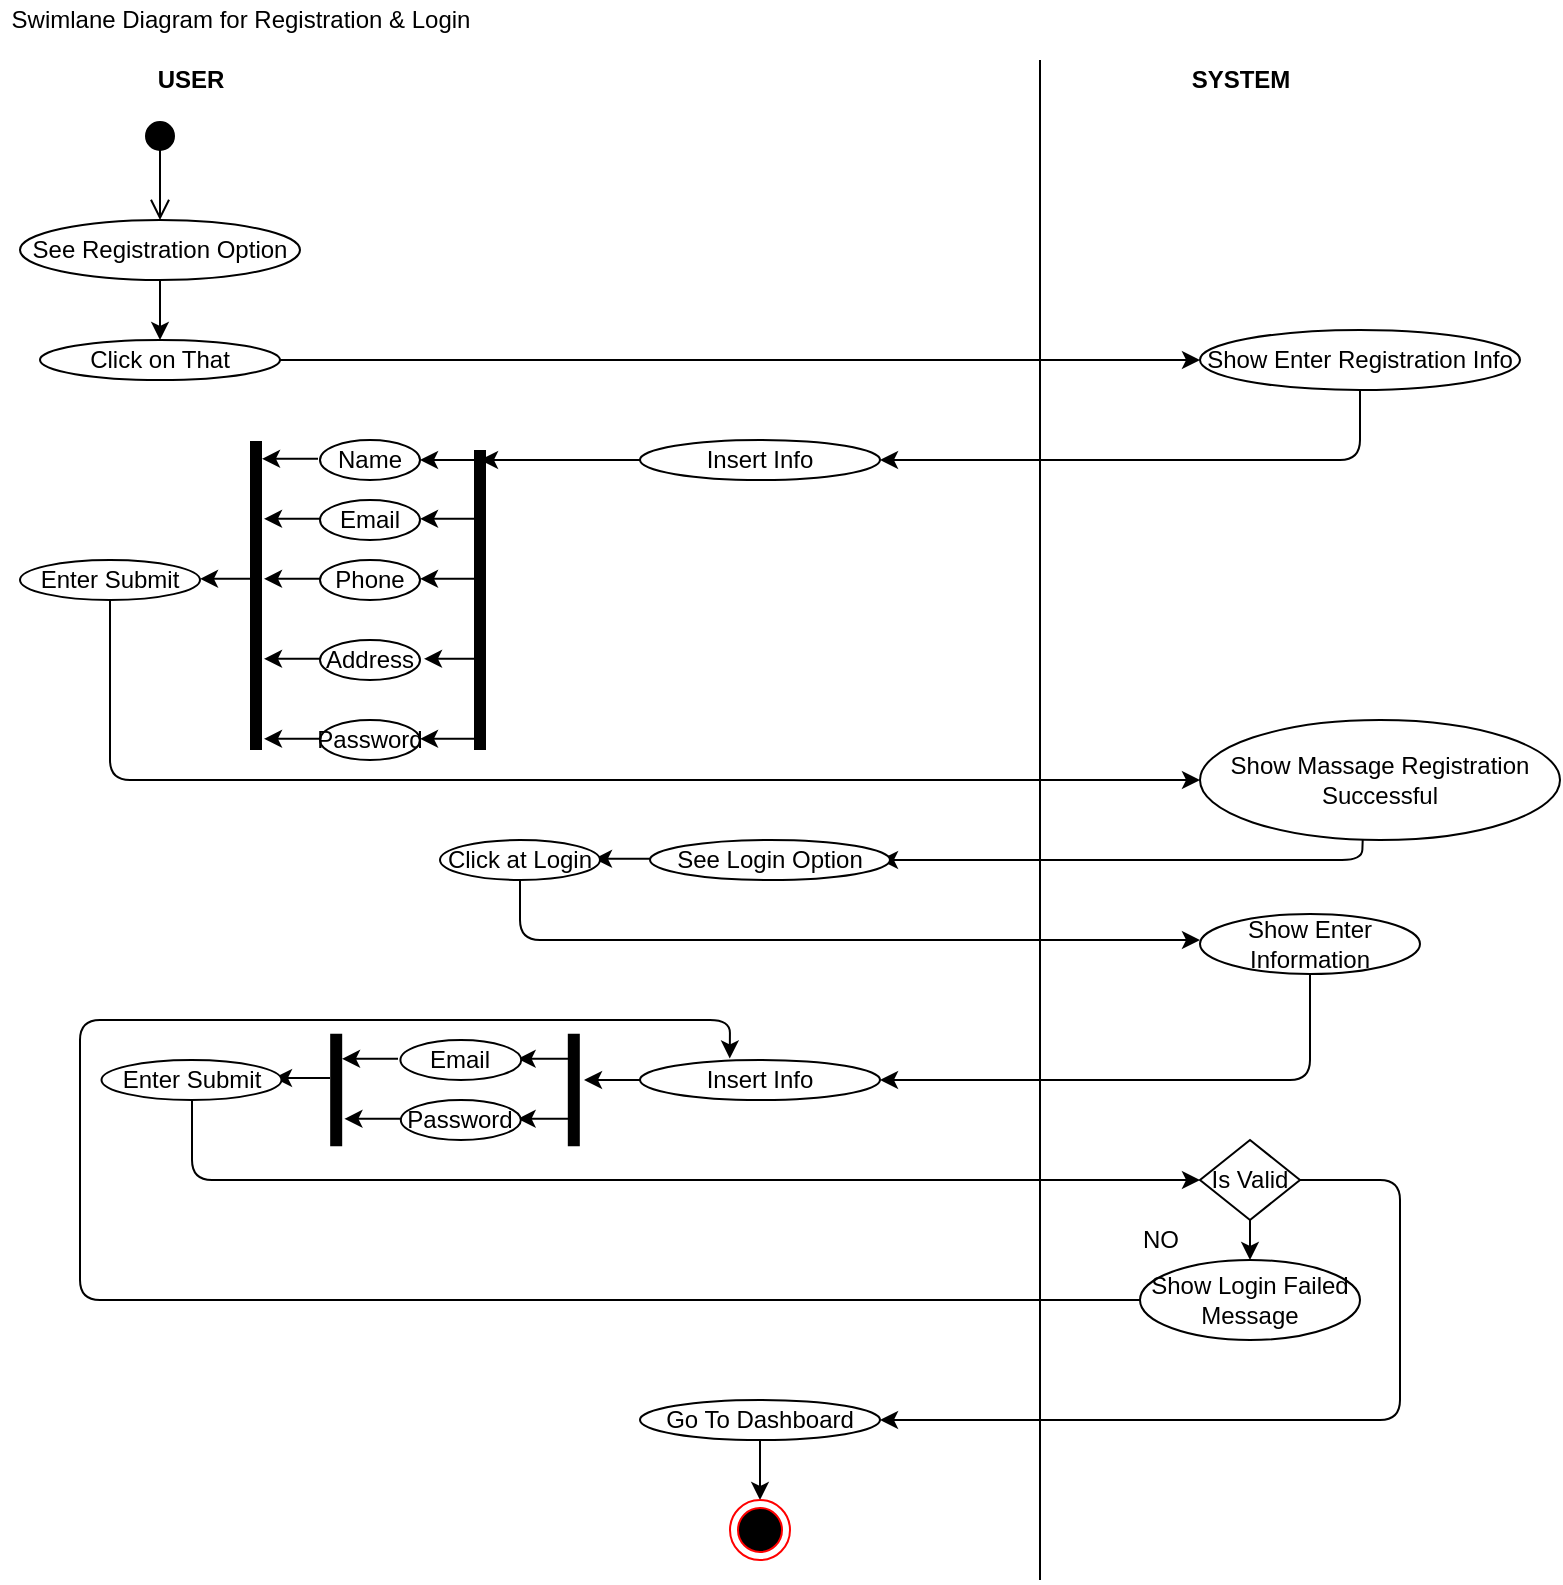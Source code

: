 <mxfile version="14.9.9" type="github">
  <diagram id="aLBhC9BD0_iLDUlXZwY2" name="Page-1">
    <mxGraphModel dx="1240" dy="643" grid="1" gridSize="10" guides="1" tooltips="1" connect="1" arrows="1" fold="1" page="1" pageScale="1" pageWidth="850" pageHeight="1100" math="0" shadow="0">
      <root>
        <mxCell id="0" />
        <mxCell id="1" parent="0" />
        <mxCell id="iGFWbTWFFla8e0KEa0cu-3" value="" style="html=1;verticalAlign=bottom;startArrow=circle;startFill=1;endArrow=open;startSize=6;endSize=8;strokeColor=#000000;" edge="1" parent="1">
          <mxGeometry width="80" relative="1" as="geometry">
            <mxPoint x="120" y="70" as="sourcePoint" />
            <mxPoint x="120" y="120" as="targetPoint" />
          </mxGeometry>
        </mxCell>
        <mxCell id="iGFWbTWFFla8e0KEa0cu-4" value="See Registration Option" style="ellipse;whiteSpace=wrap;html=1;strokeColor=#000000;" vertex="1" parent="1">
          <mxGeometry x="50" y="120" width="140" height="30" as="geometry" />
        </mxCell>
        <mxCell id="iGFWbTWFFla8e0KEa0cu-5" value="Swimlane Diagram for Registration &amp;amp; Login" style="text;html=1;align=center;verticalAlign=middle;resizable=0;points=[];autosize=1;strokeColor=none;" vertex="1" parent="1">
          <mxGeometry x="40" y="10" width="240" height="20" as="geometry" />
        </mxCell>
        <mxCell id="iGFWbTWFFla8e0KEa0cu-6" value="&lt;b&gt;USER&lt;/b&gt;" style="text;html=1;align=center;verticalAlign=middle;resizable=0;points=[];autosize=1;strokeColor=none;" vertex="1" parent="1">
          <mxGeometry x="110" y="40" width="50" height="20" as="geometry" />
        </mxCell>
        <mxCell id="iGFWbTWFFla8e0KEa0cu-7" value="" style="endArrow=classic;html=1;strokeColor=#000000;exitX=0.5;exitY=1;exitDx=0;exitDy=0;" edge="1" parent="1" source="iGFWbTWFFla8e0KEa0cu-4">
          <mxGeometry width="50" height="50" relative="1" as="geometry">
            <mxPoint x="440" y="260" as="sourcePoint" />
            <mxPoint x="120" y="180" as="targetPoint" />
          </mxGeometry>
        </mxCell>
        <mxCell id="iGFWbTWFFla8e0KEa0cu-8" value="Click on That" style="ellipse;whiteSpace=wrap;html=1;strokeColor=#000000;" vertex="1" parent="1">
          <mxGeometry x="60" y="180" width="120" height="20" as="geometry" />
        </mxCell>
        <mxCell id="iGFWbTWFFla8e0KEa0cu-9" value="" style="endArrow=classic;html=1;strokeColor=#000000;" edge="1" parent="1">
          <mxGeometry width="50" height="50" relative="1" as="geometry">
            <mxPoint x="180" y="190" as="sourcePoint" />
            <mxPoint x="640" y="190" as="targetPoint" />
          </mxGeometry>
        </mxCell>
        <mxCell id="iGFWbTWFFla8e0KEa0cu-10" value="Show Enter Registration Info" style="ellipse;whiteSpace=wrap;html=1;strokeColor=#000000;" vertex="1" parent="1">
          <mxGeometry x="640" y="175" width="160" height="30" as="geometry" />
        </mxCell>
        <mxCell id="iGFWbTWFFla8e0KEa0cu-11" value="&lt;b&gt;SYSTEM&lt;/b&gt;" style="text;html=1;align=center;verticalAlign=middle;resizable=0;points=[];autosize=1;strokeColor=none;" vertex="1" parent="1">
          <mxGeometry x="630" y="40" width="60" height="20" as="geometry" />
        </mxCell>
        <mxCell id="iGFWbTWFFla8e0KEa0cu-12" value="" style="endArrow=classic;html=1;strokeColor=#000000;exitX=0.5;exitY=1;exitDx=0;exitDy=0;" edge="1" parent="1" source="iGFWbTWFFla8e0KEa0cu-10">
          <mxGeometry width="50" height="50" relative="1" as="geometry">
            <mxPoint x="440" y="250" as="sourcePoint" />
            <mxPoint x="480" y="240" as="targetPoint" />
            <Array as="points">
              <mxPoint x="720" y="240" />
            </Array>
          </mxGeometry>
        </mxCell>
        <mxCell id="iGFWbTWFFla8e0KEa0cu-13" value="Insert Info" style="ellipse;whiteSpace=wrap;html=1;strokeColor=#000000;" vertex="1" parent="1">
          <mxGeometry x="360" y="230" width="120" height="20" as="geometry" />
        </mxCell>
        <mxCell id="iGFWbTWFFla8e0KEa0cu-14" value="" style="endArrow=classic;html=1;strokeColor=#000000;exitX=0;exitY=0.5;exitDx=0;exitDy=0;" edge="1" parent="1" source="iGFWbTWFFla8e0KEa0cu-13">
          <mxGeometry width="50" height="50" relative="1" as="geometry">
            <mxPoint x="440" y="370" as="sourcePoint" />
            <mxPoint x="280" y="240" as="targetPoint" />
          </mxGeometry>
        </mxCell>
        <mxCell id="iGFWbTWFFla8e0KEa0cu-16" value="" style="shape=line;html=1;strokeWidth=6;rotation=-90;" vertex="1" parent="1">
          <mxGeometry x="205" y="305" width="150" height="10" as="geometry" />
        </mxCell>
        <mxCell id="iGFWbTWFFla8e0KEa0cu-18" value="" style="shape=line;html=1;strokeWidth=6;rotation=-90;" vertex="1" parent="1">
          <mxGeometry x="90.75" y="302.75" width="154.5" height="10" as="geometry" />
        </mxCell>
        <mxCell id="iGFWbTWFFla8e0KEa0cu-19" value="Name" style="ellipse;whiteSpace=wrap;html=1;strokeColor=#000000;" vertex="1" parent="1">
          <mxGeometry x="200" y="230" width="50" height="20" as="geometry" />
        </mxCell>
        <mxCell id="iGFWbTWFFla8e0KEa0cu-20" value="" style="endArrow=classic;html=1;strokeColor=#000000;entryX=1;entryY=0.5;entryDx=0;entryDy=0;" edge="1" parent="1" target="iGFWbTWFFla8e0KEa0cu-19">
          <mxGeometry width="50" height="50" relative="1" as="geometry">
            <mxPoint x="278" y="240" as="sourcePoint" />
            <mxPoint x="243" y="247" as="targetPoint" />
          </mxGeometry>
        </mxCell>
        <mxCell id="iGFWbTWFFla8e0KEa0cu-21" value="" style="endArrow=classic;html=1;strokeColor=#000000;entryX=1;entryY=0.5;entryDx=0;entryDy=0;" edge="1" parent="1">
          <mxGeometry width="50" height="50" relative="1" as="geometry">
            <mxPoint x="199.0" y="239.41" as="sourcePoint" />
            <mxPoint x="171" y="239.41" as="targetPoint" />
          </mxGeometry>
        </mxCell>
        <mxCell id="iGFWbTWFFla8e0KEa0cu-22" value="Email" style="ellipse;whiteSpace=wrap;html=1;strokeColor=#000000;" vertex="1" parent="1">
          <mxGeometry x="200" y="260" width="50" height="20" as="geometry" />
        </mxCell>
        <mxCell id="iGFWbTWFFla8e0KEa0cu-23" value="Phone" style="ellipse;whiteSpace=wrap;html=1;strokeColor=#000000;" vertex="1" parent="1">
          <mxGeometry x="200" y="290" width="50" height="20" as="geometry" />
        </mxCell>
        <mxCell id="iGFWbTWFFla8e0KEa0cu-24" value="Address" style="ellipse;whiteSpace=wrap;html=1;strokeColor=#000000;" vertex="1" parent="1">
          <mxGeometry x="200" y="330" width="50" height="20" as="geometry" />
        </mxCell>
        <mxCell id="iGFWbTWFFla8e0KEa0cu-25" value="Password" style="ellipse;whiteSpace=wrap;html=1;strokeColor=#000000;" vertex="1" parent="1">
          <mxGeometry x="200" y="370" width="50" height="20" as="geometry" />
        </mxCell>
        <mxCell id="iGFWbTWFFla8e0KEa0cu-26" value="" style="endArrow=classic;html=1;strokeColor=#000000;entryX=1;entryY=0.5;entryDx=0;entryDy=0;" edge="1" parent="1">
          <mxGeometry width="50" height="50" relative="1" as="geometry">
            <mxPoint x="278.0" y="269.41" as="sourcePoint" />
            <mxPoint x="250" y="269.41" as="targetPoint" />
          </mxGeometry>
        </mxCell>
        <mxCell id="iGFWbTWFFla8e0KEa0cu-27" value="" style="endArrow=classic;html=1;strokeColor=#000000;entryX=1;entryY=0.5;entryDx=0;entryDy=0;" edge="1" parent="1">
          <mxGeometry width="50" height="50" relative="1" as="geometry">
            <mxPoint x="278.0" y="299.41" as="sourcePoint" />
            <mxPoint x="250" y="299.41" as="targetPoint" />
          </mxGeometry>
        </mxCell>
        <mxCell id="iGFWbTWFFla8e0KEa0cu-28" value="" style="endArrow=classic;html=1;strokeColor=#000000;entryX=1;entryY=0.5;entryDx=0;entryDy=0;" edge="1" parent="1">
          <mxGeometry width="50" height="50" relative="1" as="geometry">
            <mxPoint x="280.0" y="339.41" as="sourcePoint" />
            <mxPoint x="252" y="339.41" as="targetPoint" />
          </mxGeometry>
        </mxCell>
        <mxCell id="iGFWbTWFFla8e0KEa0cu-29" value="" style="endArrow=classic;html=1;strokeColor=#000000;entryX=1;entryY=0.5;entryDx=0;entryDy=0;" edge="1" parent="1">
          <mxGeometry width="50" height="50" relative="1" as="geometry">
            <mxPoint x="278.0" y="379.41" as="sourcePoint" />
            <mxPoint x="250" y="379.41" as="targetPoint" />
          </mxGeometry>
        </mxCell>
        <mxCell id="iGFWbTWFFla8e0KEa0cu-30" value="" style="endArrow=classic;html=1;strokeColor=#000000;entryX=1;entryY=0.5;entryDx=0;entryDy=0;" edge="1" parent="1">
          <mxGeometry width="50" height="50" relative="1" as="geometry">
            <mxPoint x="200.0" y="269.41" as="sourcePoint" />
            <mxPoint x="172" y="269.41" as="targetPoint" />
          </mxGeometry>
        </mxCell>
        <mxCell id="iGFWbTWFFla8e0KEa0cu-31" value="" style="endArrow=classic;html=1;strokeColor=#000000;entryX=1;entryY=0.5;entryDx=0;entryDy=0;" edge="1" parent="1">
          <mxGeometry width="50" height="50" relative="1" as="geometry">
            <mxPoint x="200.0" y="299.41" as="sourcePoint" />
            <mxPoint x="172" y="299.41" as="targetPoint" />
          </mxGeometry>
        </mxCell>
        <mxCell id="iGFWbTWFFla8e0KEa0cu-32" value="" style="endArrow=classic;html=1;strokeColor=#000000;entryX=1;entryY=0.5;entryDx=0;entryDy=0;" edge="1" parent="1">
          <mxGeometry width="50" height="50" relative="1" as="geometry">
            <mxPoint x="200.0" y="339.41" as="sourcePoint" />
            <mxPoint x="172" y="339.41" as="targetPoint" />
          </mxGeometry>
        </mxCell>
        <mxCell id="iGFWbTWFFla8e0KEa0cu-33" value="" style="endArrow=classic;html=1;strokeColor=#000000;entryX=1;entryY=0.5;entryDx=0;entryDy=0;" edge="1" parent="1">
          <mxGeometry width="50" height="50" relative="1" as="geometry">
            <mxPoint x="200.0" y="379.41" as="sourcePoint" />
            <mxPoint x="172" y="379.41" as="targetPoint" />
          </mxGeometry>
        </mxCell>
        <mxCell id="iGFWbTWFFla8e0KEa0cu-34" value="" style="endArrow=classic;html=1;strokeColor=#000000;entryX=1;entryY=0.5;entryDx=0;entryDy=0;" edge="1" parent="1">
          <mxGeometry width="50" height="50" relative="1" as="geometry">
            <mxPoint x="168.0" y="299.41" as="sourcePoint" />
            <mxPoint x="140" y="299.41" as="targetPoint" />
          </mxGeometry>
        </mxCell>
        <mxCell id="iGFWbTWFFla8e0KEa0cu-35" value="Enter Submit" style="ellipse;whiteSpace=wrap;html=1;strokeColor=#000000;" vertex="1" parent="1">
          <mxGeometry x="50" y="290" width="90" height="20" as="geometry" />
        </mxCell>
        <mxCell id="iGFWbTWFFla8e0KEa0cu-36" value="" style="endArrow=classic;html=1;strokeColor=#000000;exitX=0.5;exitY=1;exitDx=0;exitDy=0;" edge="1" parent="1" source="iGFWbTWFFla8e0KEa0cu-35">
          <mxGeometry width="50" height="50" relative="1" as="geometry">
            <mxPoint x="440" y="370" as="sourcePoint" />
            <mxPoint x="640" y="400" as="targetPoint" />
            <Array as="points">
              <mxPoint x="95" y="400" />
            </Array>
          </mxGeometry>
        </mxCell>
        <mxCell id="iGFWbTWFFla8e0KEa0cu-37" value="Show Massage Registration Successful" style="ellipse;whiteSpace=wrap;html=1;strokeColor=#000000;" vertex="1" parent="1">
          <mxGeometry x="640" y="370" width="180" height="60" as="geometry" />
        </mxCell>
        <mxCell id="iGFWbTWFFla8e0KEa0cu-38" value="" style="endArrow=classic;html=1;strokeColor=#000000;exitX=0.452;exitY=0.997;exitDx=0;exitDy=0;exitPerimeter=0;" edge="1" parent="1" source="iGFWbTWFFla8e0KEa0cu-37">
          <mxGeometry width="50" height="50" relative="1" as="geometry">
            <mxPoint x="440" y="480" as="sourcePoint" />
            <mxPoint x="480" y="440" as="targetPoint" />
            <Array as="points">
              <mxPoint x="721" y="440" />
            </Array>
          </mxGeometry>
        </mxCell>
        <mxCell id="iGFWbTWFFla8e0KEa0cu-39" value="See Login Option" style="ellipse;whiteSpace=wrap;html=1;strokeColor=#000000;" vertex="1" parent="1">
          <mxGeometry x="365" y="430" width="120" height="20" as="geometry" />
        </mxCell>
        <mxCell id="iGFWbTWFFla8e0KEa0cu-40" value="" style="endArrow=classic;html=1;strokeColor=#000000;entryX=1;entryY=0.5;entryDx=0;entryDy=0;" edge="1" parent="1">
          <mxGeometry width="50" height="50" relative="1" as="geometry">
            <mxPoint x="365.0" y="439.41" as="sourcePoint" />
            <mxPoint x="337" y="439.41" as="targetPoint" />
          </mxGeometry>
        </mxCell>
        <mxCell id="iGFWbTWFFla8e0KEa0cu-41" value="Click at Login" style="ellipse;whiteSpace=wrap;html=1;strokeColor=#000000;" vertex="1" parent="1">
          <mxGeometry x="260" y="430" width="80" height="20" as="geometry" />
        </mxCell>
        <mxCell id="iGFWbTWFFla8e0KEa0cu-42" value="" style="endArrow=classic;html=1;strokeColor=#000000;exitX=0.5;exitY=1;exitDx=0;exitDy=0;" edge="1" parent="1" source="iGFWbTWFFla8e0KEa0cu-41">
          <mxGeometry width="50" height="50" relative="1" as="geometry">
            <mxPoint x="440" y="600" as="sourcePoint" />
            <mxPoint x="640" y="480" as="targetPoint" />
            <Array as="points">
              <mxPoint x="300" y="480" />
            </Array>
          </mxGeometry>
        </mxCell>
        <mxCell id="iGFWbTWFFla8e0KEa0cu-43" value="Show Enter Information" style="ellipse;whiteSpace=wrap;html=1;strokeColor=#000000;" vertex="1" parent="1">
          <mxGeometry x="640" y="467" width="110" height="30" as="geometry" />
        </mxCell>
        <mxCell id="iGFWbTWFFla8e0KEa0cu-44" value="" style="endArrow=classic;html=1;strokeColor=#000000;exitX=0.5;exitY=1;exitDx=0;exitDy=0;entryX=1;entryY=0.5;entryDx=0;entryDy=0;" edge="1" parent="1" source="iGFWbTWFFla8e0KEa0cu-43" target="iGFWbTWFFla8e0KEa0cu-45">
          <mxGeometry width="50" height="50" relative="1" as="geometry">
            <mxPoint x="440" y="480" as="sourcePoint" />
            <mxPoint x="480" y="520" as="targetPoint" />
            <Array as="points">
              <mxPoint x="695" y="550" />
            </Array>
          </mxGeometry>
        </mxCell>
        <mxCell id="iGFWbTWFFla8e0KEa0cu-45" value="Insert Info" style="ellipse;whiteSpace=wrap;html=1;strokeColor=#000000;" vertex="1" parent="1">
          <mxGeometry x="360" y="540" width="120" height="20" as="geometry" />
        </mxCell>
        <mxCell id="iGFWbTWFFla8e0KEa0cu-46" value="" style="endArrow=classic;html=1;strokeColor=#000000;entryX=1;entryY=0.5;entryDx=0;entryDy=0;" edge="1" parent="1">
          <mxGeometry width="50" height="50" relative="1" as="geometry">
            <mxPoint x="360.0" y="550" as="sourcePoint" />
            <mxPoint x="332" y="550" as="targetPoint" />
          </mxGeometry>
        </mxCell>
        <mxCell id="iGFWbTWFFla8e0KEa0cu-47" value="" style="shape=line;html=1;strokeWidth=6;rotation=-90;" vertex="1" parent="1">
          <mxGeometry x="298.81" y="550" width="56.19" height="10" as="geometry" />
        </mxCell>
        <mxCell id="iGFWbTWFFla8e0KEa0cu-48" value="" style="endArrow=classic;html=1;strokeColor=#000000;entryX=1;entryY=0.5;entryDx=0;entryDy=0;" edge="1" parent="1">
          <mxGeometry width="50" height="50" relative="1" as="geometry">
            <mxPoint x="326.81" y="539.41" as="sourcePoint" />
            <mxPoint x="298.81" y="539.41" as="targetPoint" />
          </mxGeometry>
        </mxCell>
        <mxCell id="iGFWbTWFFla8e0KEa0cu-49" value="" style="endArrow=classic;html=1;strokeColor=#000000;entryX=1;entryY=0.5;entryDx=0;entryDy=0;" edge="1" parent="1">
          <mxGeometry width="50" height="50" relative="1" as="geometry">
            <mxPoint x="326.81" y="569.41" as="sourcePoint" />
            <mxPoint x="298.81" y="569.41" as="targetPoint" />
          </mxGeometry>
        </mxCell>
        <mxCell id="iGFWbTWFFla8e0KEa0cu-50" value="Email" style="ellipse;whiteSpace=wrap;html=1;strokeColor=#000000;" vertex="1" parent="1">
          <mxGeometry x="240.21" y="530" width="60.41" height="20" as="geometry" />
        </mxCell>
        <mxCell id="iGFWbTWFFla8e0KEa0cu-51" value="Password" style="ellipse;whiteSpace=wrap;html=1;strokeColor=#000000;" vertex="1" parent="1">
          <mxGeometry x="240.41" y="560" width="60" height="20" as="geometry" />
        </mxCell>
        <mxCell id="iGFWbTWFFla8e0KEa0cu-52" value="" style="endArrow=classic;html=1;strokeColor=#000000;entryX=1;entryY=0.5;entryDx=0;entryDy=0;" edge="1" parent="1">
          <mxGeometry width="50" height="50" relative="1" as="geometry">
            <mxPoint x="239.0" y="539.41" as="sourcePoint" />
            <mxPoint x="211" y="539.41" as="targetPoint" />
          </mxGeometry>
        </mxCell>
        <mxCell id="iGFWbTWFFla8e0KEa0cu-53" value="" style="endArrow=classic;html=1;strokeColor=#000000;entryX=1;entryY=0.5;entryDx=0;entryDy=0;" edge="1" parent="1">
          <mxGeometry width="50" height="50" relative="1" as="geometry">
            <mxPoint x="240.21" y="569.41" as="sourcePoint" />
            <mxPoint x="212.21" y="569.41" as="targetPoint" />
          </mxGeometry>
        </mxCell>
        <mxCell id="iGFWbTWFFla8e0KEa0cu-54" value="" style="shape=line;html=1;strokeWidth=6;rotation=-90;" vertex="1" parent="1">
          <mxGeometry x="180.0" y="550" width="56.19" height="10" as="geometry" />
        </mxCell>
        <mxCell id="iGFWbTWFFla8e0KEa0cu-55" value="" style="endArrow=classic;html=1;strokeColor=#000000;entryX=1;entryY=0.5;entryDx=0;entryDy=0;" edge="1" parent="1">
          <mxGeometry width="50" height="50" relative="1" as="geometry">
            <mxPoint x="205.0" y="549" as="sourcePoint" />
            <mxPoint x="177" y="549" as="targetPoint" />
          </mxGeometry>
        </mxCell>
        <mxCell id="iGFWbTWFFla8e0KEa0cu-56" value="Enter Submit" style="ellipse;whiteSpace=wrap;html=1;strokeColor=#000000;" vertex="1" parent="1">
          <mxGeometry x="90.75" y="540" width="90" height="20" as="geometry" />
        </mxCell>
        <mxCell id="iGFWbTWFFla8e0KEa0cu-57" value="" style="endArrow=classic;html=1;strokeColor=#000000;" edge="1" parent="1">
          <mxGeometry width="50" height="50" relative="1" as="geometry">
            <mxPoint x="136" y="560" as="sourcePoint" />
            <mxPoint x="640" y="600" as="targetPoint" />
            <Array as="points">
              <mxPoint x="136" y="600" />
            </Array>
          </mxGeometry>
        </mxCell>
        <mxCell id="iGFWbTWFFla8e0KEa0cu-58" value="Is Valid" style="rhombus;whiteSpace=wrap;html=1;strokeColor=#000000;" vertex="1" parent="1">
          <mxGeometry x="640" y="580" width="50" height="40" as="geometry" />
        </mxCell>
        <mxCell id="iGFWbTWFFla8e0KEa0cu-59" value="" style="endArrow=classic;html=1;strokeColor=#000000;exitX=0.5;exitY=1;exitDx=0;exitDy=0;" edge="1" parent="1" source="iGFWbTWFFla8e0KEa0cu-58">
          <mxGeometry width="50" height="50" relative="1" as="geometry">
            <mxPoint x="440" y="720" as="sourcePoint" />
            <mxPoint x="665" y="640" as="targetPoint" />
          </mxGeometry>
        </mxCell>
        <mxCell id="iGFWbTWFFla8e0KEa0cu-60" value="Show Login Failed Message" style="ellipse;whiteSpace=wrap;html=1;strokeColor=#000000;" vertex="1" parent="1">
          <mxGeometry x="610" y="640" width="110" height="40" as="geometry" />
        </mxCell>
        <mxCell id="iGFWbTWFFla8e0KEa0cu-61" value="" style="endArrow=classic;html=1;strokeColor=#000000;exitX=0;exitY=0.5;exitDx=0;exitDy=0;entryX=0.374;entryY=-0.038;entryDx=0;entryDy=0;entryPerimeter=0;" edge="1" parent="1" source="iGFWbTWFFla8e0KEa0cu-60" target="iGFWbTWFFla8e0KEa0cu-45">
          <mxGeometry width="50" height="50" relative="1" as="geometry">
            <mxPoint x="440" y="600" as="sourcePoint" />
            <mxPoint x="490" y="550" as="targetPoint" />
            <Array as="points">
              <mxPoint x="80" y="660" />
              <mxPoint x="80" y="520" />
              <mxPoint x="405" y="520" />
            </Array>
          </mxGeometry>
        </mxCell>
        <mxCell id="iGFWbTWFFla8e0KEa0cu-62" value="NO" style="text;html=1;align=center;verticalAlign=middle;resizable=0;points=[];autosize=1;strokeColor=none;" vertex="1" parent="1">
          <mxGeometry x="605" y="620" width="30" height="20" as="geometry" />
        </mxCell>
        <mxCell id="iGFWbTWFFla8e0KEa0cu-63" value="" style="endArrow=classic;html=1;strokeColor=#000000;exitX=1;exitY=0.5;exitDx=0;exitDy=0;" edge="1" parent="1" source="iGFWbTWFFla8e0KEa0cu-58">
          <mxGeometry width="50" height="50" relative="1" as="geometry">
            <mxPoint x="440" y="600" as="sourcePoint" />
            <mxPoint x="480" y="720" as="targetPoint" />
            <Array as="points">
              <mxPoint x="740" y="600" />
              <mxPoint x="740" y="720" />
            </Array>
          </mxGeometry>
        </mxCell>
        <mxCell id="iGFWbTWFFla8e0KEa0cu-64" value="Go To Dashboard" style="ellipse;whiteSpace=wrap;html=1;strokeColor=#000000;" vertex="1" parent="1">
          <mxGeometry x="360" y="710" width="120" height="20" as="geometry" />
        </mxCell>
        <mxCell id="iGFWbTWFFla8e0KEa0cu-65" value="" style="endArrow=classic;html=1;strokeColor=#000000;exitX=0.5;exitY=1;exitDx=0;exitDy=0;" edge="1" parent="1" source="iGFWbTWFFla8e0KEa0cu-64">
          <mxGeometry width="50" height="50" relative="1" as="geometry">
            <mxPoint x="440" y="600" as="sourcePoint" />
            <mxPoint x="420" y="760" as="targetPoint" />
          </mxGeometry>
        </mxCell>
        <mxCell id="iGFWbTWFFla8e0KEa0cu-66" value="" style="ellipse;html=1;shape=endState;fillColor=#000000;strokeColor=#ff0000;" vertex="1" parent="1">
          <mxGeometry x="405" y="760" width="30" height="30" as="geometry" />
        </mxCell>
        <mxCell id="iGFWbTWFFla8e0KEa0cu-67" value="" style="endArrow=none;html=1;strokeColor=#000000;" edge="1" parent="1">
          <mxGeometry width="50" height="50" relative="1" as="geometry">
            <mxPoint x="560" y="800" as="sourcePoint" />
            <mxPoint x="560" y="40" as="targetPoint" />
          </mxGeometry>
        </mxCell>
      </root>
    </mxGraphModel>
  </diagram>
</mxfile>
